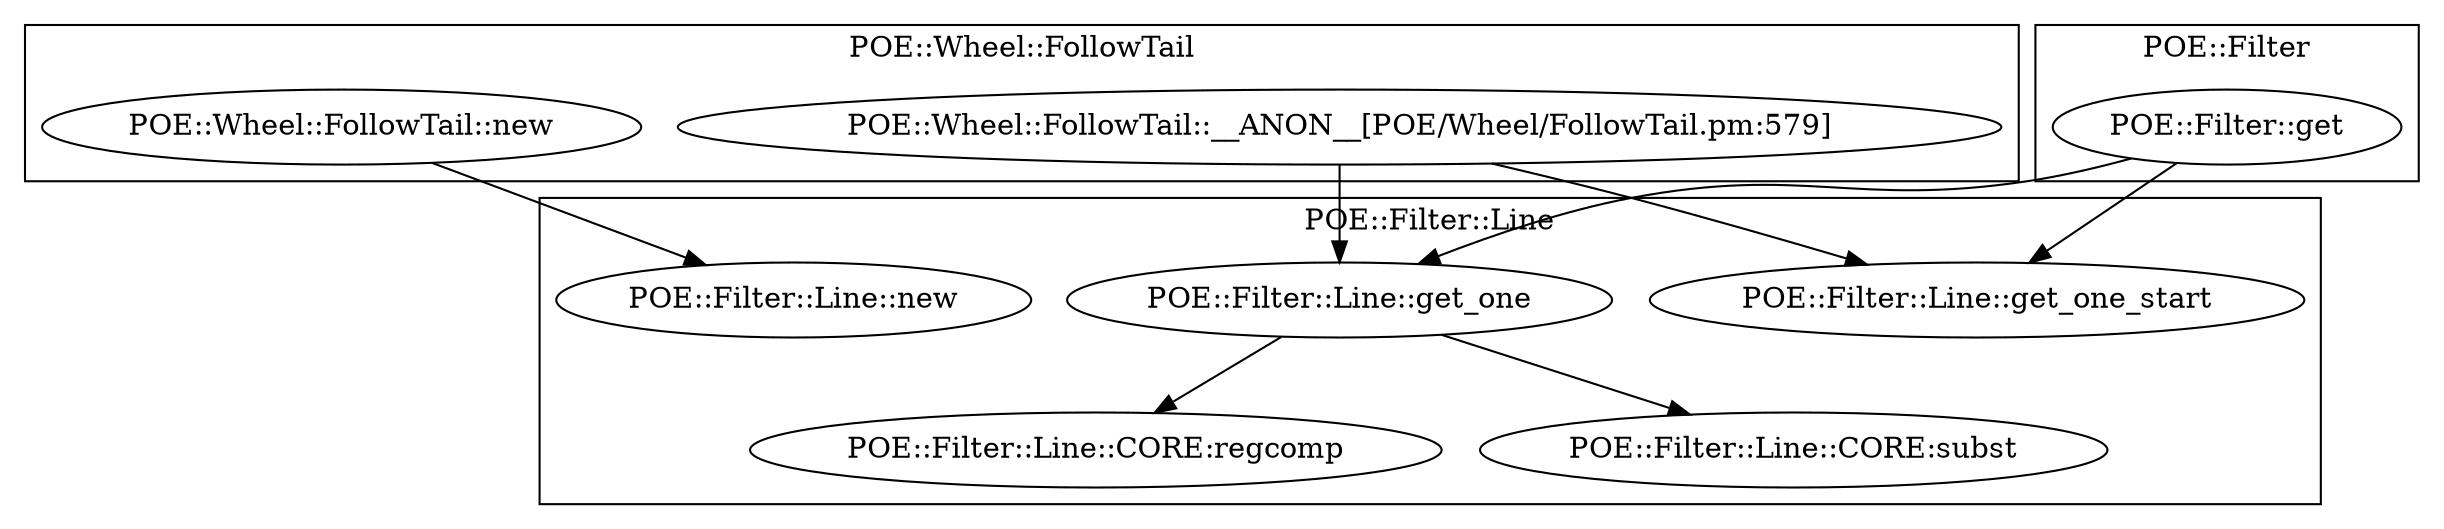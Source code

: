 digraph {
graph [overlap=false]
subgraph cluster_POE_Wheel_FollowTail {
	label="POE::Wheel::FollowTail";
	"POE::Wheel::FollowTail::__ANON__[POE/Wheel/FollowTail.pm:579]";
	"POE::Wheel::FollowTail::new";
}
subgraph cluster_POE_Filter {
	label="POE::Filter";
	"POE::Filter::get";
}
subgraph cluster_POE_Filter_Line {
	label="POE::Filter::Line";
	"POE::Filter::Line::CORE:regcomp";
	"POE::Filter::Line::get_one_start";
	"POE::Filter::Line::get_one";
	"POE::Filter::Line::new";
	"POE::Filter::Line::CORE:subst";
}
"POE::Wheel::FollowTail::__ANON__[POE/Wheel/FollowTail.pm:579]" -> "POE::Filter::Line::get_one_start";
"POE::Filter::get" -> "POE::Filter::Line::get_one_start";
"POE::Filter::Line::get_one" -> "POE::Filter::Line::CORE:subst";
"POE::Filter::Line::get_one" -> "POE::Filter::Line::CORE:regcomp";
"POE::Wheel::FollowTail::__ANON__[POE/Wheel/FollowTail.pm:579]" -> "POE::Filter::Line::get_one";
"POE::Filter::get" -> "POE::Filter::Line::get_one";
"POE::Wheel::FollowTail::new" -> "POE::Filter::Line::new";
}
